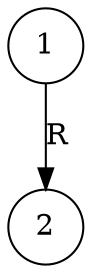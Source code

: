 digraph G{
node [shape=circle];
"2273362999472"[label="1"];
"2273362999200"[label="2"];
"2273362999472" -> "2273362999200" [label = "R"];
}

